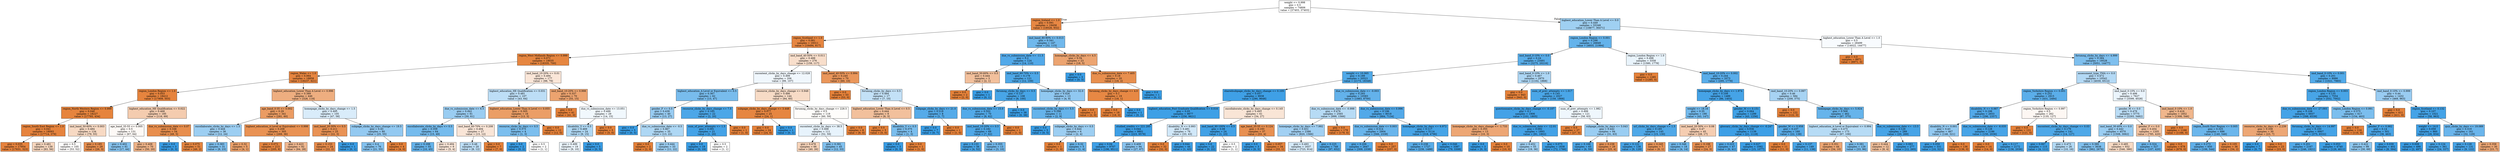 digraph Tree {
node [shape=box, style="filled", color="black"] ;
0 [label="weight <= 0.998\ngini = 0.5\nsamples = 74806\nvalue = [37403, 37403]", fillcolor="#e5813900"] ;
1 [label="region_Ireland <= 1.0\ngini = 0.091\nsamples = 19458\nvalue = [18526, 932]", fillcolor="#e58139f2"] ;
0 -> 1 [labeldistance=2.5, labelangle=45, headlabel="True"] ;
2 [label="region_Scotland <= 1.0\ngini = 0.081\nsamples = 19311\nvalue = [18494, 817]", fillcolor="#e58139f4"] ;
1 -> 2 ;
3 [label="region_West Midlands Region <= 0.999\ngini = 0.071\nsamples = 19035\nvalue = [18335, 700]", fillcolor="#e58139f5"] ;
2 -> 3 ;
4 [label="region_Wales <= 1.0\ngini = 0.064\nsamples = 18858\nvalue = [18237, 621]", fillcolor="#e58139f6"] ;
3 -> 4 ;
5 [label="region_London Region <= 1.0\ngini = 0.053\nsamples = 18412\nvalue = [17909, 503]", fillcolor="#e58139f8"] ;
4 -> 5 ;
6 [label="region_North Western Region <= 0.999\ngini = 0.046\nsamples = 18227\nvalue = [17793, 434]", fillcolor="#e58139f9"] ;
5 -> 6 ;
7 [label="region_South East Region <= 1.0\ngini = 0.041\nsamples = 18093\nvalue = [17714, 379]", fillcolor="#e58139fa"] ;
6 -> 7 ;
8 [label="gini = 0.035\nsamples = 17954\nvalue = [17631, 323]", fillcolor="#e58139fa"] ;
7 -> 8 ;
9 [label="gini = 0.481\nsamples = 139\nvalue = [83, 56]", fillcolor="#e5813953"] ;
7 -> 9 ;
10 [label="imd_band_50-60% <= 0.003\ngini = 0.484\nsamples = 134\nvalue = [79, 55]", fillcolor="#e581394d"] ;
6 -> 10 ;
11 [label="gini = 0.5\nsamples = 105\nvalue = [53, 52]", fillcolor="#e5813905"] ;
10 -> 11 ;
12 [label="gini = 0.185\nsamples = 29\nvalue = [26, 3]", fillcolor="#e58139e2"] ;
10 -> 12 ;
13 [label="highest_education_HE Qualification <= 0.022\ngini = 0.468\nsamples = 185\nvalue = [116, 69]", fillcolor="#e5813967"] ;
5 -> 13 ;
14 [label="age_band_35-55 <= 0.005\ngini = 0.5\nsamples = 131\nvalue = [67, 64]", fillcolor="#e581390b"] ;
13 -> 14 ;
15 [label="gini = 0.402\nsamples = 61\nvalue = [17, 44]", fillcolor="#399de59c"] ;
14 -> 15 ;
16 [label="gini = 0.408\nsamples = 70\nvalue = [50, 20]", fillcolor="#e5813999"] ;
14 -> 16 ;
17 [label="due_vs_submission_date <= 0.07\ngini = 0.168\nsamples = 54\nvalue = [49, 5]", fillcolor="#e58139e5"] ;
13 -> 17 ;
18 [label="gini = 0.0\nsamples = 3\nvalue = [0, 3]", fillcolor="#399de5ff"] ;
17 -> 18 ;
19 [label="gini = 0.075\nsamples = 51\nvalue = [49, 2]", fillcolor="#e58139f5"] ;
17 -> 19 ;
20 [label="highest_education_Lower Than A Level <= 0.996\ngini = 0.389\nsamples = 446\nvalue = [328, 118]", fillcolor="#e58139a3"] ;
4 -> 20 ;
21 [label="age_band_0-35 <= 0.002\ngini = 0.29\nsamples = 341\nvalue = [281, 60]", fillcolor="#e58139c9"] ;
20 -> 21 ;
22 [label="oucollaborate_clicks_by_days <= 1.5\ngini = 0.444\nsamples = 36\nvalue = [12, 24]", fillcolor="#399de57f"] ;
21 -> 22 ;
23 [label="gini = 0.383\nsamples = 31\nvalue = [8, 23]", fillcolor="#399de5a6"] ;
22 -> 23 ;
24 [label="gini = 0.32\nsamples = 5\nvalue = [4, 1]", fillcolor="#e58139bf"] ;
22 -> 24 ;
25 [label="highest_education_A Level or Equivalent <= 0.998\ngini = 0.208\nsamples = 305\nvalue = [269, 36]", fillcolor="#e58139dd"] ;
21 -> 25 ;
26 [label="gini = 0.072\nsamples = 213\nvalue = [205, 8]", fillcolor="#e58139f5"] ;
25 -> 26 ;
27 [label="gini = 0.423\nsamples = 92\nvalue = [64, 28]", fillcolor="#e581398f"] ;
25 -> 27 ;
28 [label="homepage_clicks_by_days_change <= 1.5\ngini = 0.495\nsamples = 105\nvalue = [47, 58]", fillcolor="#399de530"] ;
20 -> 28 ;
29 [label="imd_band_20-30% <= 0.5\ngini = 0.211\nsamples = 25\nvalue = [22, 3]", fillcolor="#e58139dc"] ;
28 -> 29 ;
30 [label="gini = 0.153\nsamples = 24\nvalue = [22, 2]", fillcolor="#e58139e8"] ;
29 -> 30 ;
31 [label="gini = 0.0\nsamples = 1\nvalue = [0, 1]", fillcolor="#399de5ff"] ;
29 -> 31 ;
32 [label="subpage_clicks_by_days_change <= 19.5\ngini = 0.43\nsamples = 80\nvalue = [25, 55]", fillcolor="#399de58b"] ;
28 -> 32 ;
33 [label="gini = 0.4\nsamples = 76\nvalue = [21, 55]", fillcolor="#399de59e"] ;
32 -> 33 ;
34 [label="gini = 0.0\nsamples = 4\nvalue = [4, 0]", fillcolor="#e58139ff"] ;
32 -> 34 ;
35 [label="imd_band_10-20% <= 0.01\ngini = 0.494\nsamples = 177\nvalue = [98, 79]", fillcolor="#e5813931"] ;
3 -> 35 ;
36 [label="highest_education_HE Qualification <= 0.031\ngini = 0.481\nsamples = 107\nvalue = [43, 64]", fillcolor="#399de554"] ;
35 -> 36 ;
37 [label="due_vs_submission_date <= 6.5\ngini = 0.442\nsamples = 91\nvalue = [30, 61]", fillcolor="#399de582"] ;
36 -> 37 ;
38 [label="oucollaborate_clicks_by_days <= 0.5\ngini = 0.359\nsamples = 64\nvalue = [15, 49]", fillcolor="#399de5b1"] ;
37 -> 38 ;
39 [label="gini = 0.298\nsamples = 55\nvalue = [10, 45]", fillcolor="#399de5c6"] ;
38 -> 39 ;
40 [label="gini = 0.494\nsamples = 9\nvalue = [5, 4]", fillcolor="#e5813933"] ;
38 -> 40 ;
41 [label="imd_band_60-70% <= 0.208\ngini = 0.494\nsamples = 27\nvalue = [15, 12]", fillcolor="#e5813933"] ;
37 -> 41 ;
42 [label="gini = 0.48\nsamples = 20\nvalue = [8, 12]", fillcolor="#399de555"] ;
41 -> 42 ;
43 [label="gini = 0.0\nsamples = 7\nvalue = [7, 0]", fillcolor="#e58139ff"] ;
41 -> 43 ;
44 [label="highest_education_Lower Than A Level <= 0.055\ngini = 0.305\nsamples = 16\nvalue = [13, 3]", fillcolor="#e58139c4"] ;
36 -> 44 ;
45 [label="resource_clicks_by_days <= 0.5\ngini = 0.375\nsamples = 4\nvalue = [1, 3]", fillcolor="#399de5aa"] ;
44 -> 45 ;
46 [label="gini = 0.0\nsamples = 2\nvalue = [0, 2]", fillcolor="#399de5ff"] ;
45 -> 46 ;
47 [label="gini = 0.5\nsamples = 2\nvalue = [1, 1]", fillcolor="#e5813900"] ;
45 -> 47 ;
48 [label="gini = 0.0\nsamples = 12\nvalue = [12, 0]", fillcolor="#e58139ff"] ;
44 -> 48 ;
49 [label="imd_band_10-20% <= 0.998\ngini = 0.337\nsamples = 70\nvalue = [55, 15]", fillcolor="#e58139b9"] ;
35 -> 49 ;
50 [label="gini = 0.0\nsamples = 41\nvalue = [41, 0]", fillcolor="#e58139ff"] ;
49 -> 50 ;
51 [label="due_vs_submission_date <= 13.051\ngini = 0.499\nsamples = 29\nvalue = [14, 15]", fillcolor="#399de511"] ;
49 -> 51 ;
52 [label="disability_Y <= 0.5\ngini = 0.469\nsamples = 24\nvalue = [9, 15]", fillcolor="#399de566"] ;
51 -> 52 ;
53 [label="gini = 0.499\nsamples = 19\nvalue = [9, 10]", fillcolor="#399de519"] ;
52 -> 53 ;
54 [label="gini = 0.0\nsamples = 5\nvalue = [0, 5]", fillcolor="#399de5ff"] ;
52 -> 54 ;
55 [label="gini = 0.0\nsamples = 5\nvalue = [5, 0]", fillcolor="#e58139ff"] ;
51 -> 55 ;
56 [label="imd_band_40-50% <= 0.011\ngini = 0.488\nsamples = 276\nvalue = [159, 117]", fillcolor="#e5813943"] ;
2 -> 56 ;
57 [label="oucontent_clicks_by_days_change <= 12.028\ngini = 0.499\nsamples = 206\nvalue = [99, 107]", fillcolor="#399de513"] ;
56 -> 57 ;
58 [label="highest_education_A Level or Equivalent <= 0.5\ngini = 0.367\nsamples = 62\nvalue = [15, 47]", fillcolor="#399de5ae"] ;
57 -> 58 ;
59 [label="gender_F <= 0.5\ngini = 0.439\nsamples = 40\nvalue = [13, 27]", fillcolor="#399de584"] ;
58 -> 59 ;
60 [label="gini = 0.0\nsamples = 5\nvalue = [0, 5]", fillcolor="#399de5ff"] ;
59 -> 60 ;
61 [label="due_vs_submission_date <= -0.5\ngini = 0.467\nsamples = 35\nvalue = [13, 22]", fillcolor="#399de568"] ;
59 -> 61 ;
62 [label="gini = 0.0\nsamples = 2\nvalue = [2, 0]", fillcolor="#e58139ff"] ;
61 -> 62 ;
63 [label="gini = 0.444\nsamples = 33\nvalue = [11, 22]", fillcolor="#399de57f"] ;
61 -> 63 ;
64 [label="resource_clicks_by_days_change <= 7.5\ngini = 0.165\nsamples = 22\nvalue = [2, 20]", fillcolor="#399de5e6"] ;
58 -> 64 ;
65 [label="num_of_prev_attempts <= 1.5\ngini = 0.091\nsamples = 21\nvalue = [1, 20]", fillcolor="#399de5f2"] ;
64 -> 65 ;
66 [label="gini = 0.0\nsamples = 19\nvalue = [0, 19]", fillcolor="#399de5ff"] ;
65 -> 66 ;
67 [label="gini = 0.5\nsamples = 2\nvalue = [1, 1]", fillcolor="#e5813900"] ;
65 -> 67 ;
68 [label="gini = 0.0\nsamples = 1\nvalue = [1, 0]", fillcolor="#e58139ff"] ;
64 -> 68 ;
69 [label="resource_clicks_by_days_change <= 0.948\ngini = 0.486\nsamples = 144\nvalue = [84, 60]", fillcolor="#e5813949"] ;
57 -> 69 ;
70 [label="subpage_clicks_by_days_change <= 3.448\ngini = 0.077\nsamples = 25\nvalue = [24, 1]", fillcolor="#e58139f4"] ;
69 -> 70 ;
71 [label="gini = 0.0\nsamples = 24\nvalue = [24, 0]", fillcolor="#e58139ff"] ;
70 -> 71 ;
72 [label="gini = 0.0\nsamples = 1\nvalue = [0, 1]", fillcolor="#399de5ff"] ;
70 -> 72 ;
73 [label="forumng_clicks_by_days_change <= 228.5\ngini = 0.5\nsamples = 119\nvalue = [60, 59]", fillcolor="#e5813904"] ;
69 -> 73 ;
74 [label="oucontent_clicks_by_days <= 38.5\ngini = 0.498\nsamples = 111\nvalue = [52, 59]", fillcolor="#399de51e"] ;
73 -> 74 ;
75 [label="gini = 0.478\nsamples = 66\nvalue = [40, 26]", fillcolor="#e5813959"] ;
74 -> 75 ;
76 [label="gini = 0.391\nsamples = 45\nvalue = [12, 33]", fillcolor="#399de5a2"] ;
74 -> 76 ;
77 [label="gini = 0.0\nsamples = 8\nvalue = [8, 0]", fillcolor="#e58139ff"] ;
73 -> 77 ;
78 [label="imd_band_40-50% <= 0.994\ngini = 0.245\nsamples = 70\nvalue = [60, 10]", fillcolor="#e58139d4"] ;
56 -> 78 ;
79 [label="gini = 0.0\nsamples = 53\nvalue = [53, 0]", fillcolor="#e58139ff"] ;
78 -> 79 ;
80 [label="forumng_clicks_by_days <= 0.5\ngini = 0.484\nsamples = 17\nvalue = [7, 10]", fillcolor="#399de54d"] ;
78 -> 80 ;
81 [label="highest_education_Lower Than A Level <= 0.5\ngini = 0.444\nsamples = 9\nvalue = [6, 3]", fillcolor="#e581397f"] ;
80 -> 81 ;
82 [label="gini = 0.0\nsamples = 5\nvalue = [5, 0]", fillcolor="#e58139ff"] ;
81 -> 82 ;
83 [label="disability_Y <= 0.5\ngini = 0.375\nsamples = 4\nvalue = [1, 3]", fillcolor="#399de5aa"] ;
81 -> 83 ;
84 [label="gini = 0.0\nsamples = 3\nvalue = [0, 3]", fillcolor="#399de5ff"] ;
83 -> 84 ;
85 [label="gini = 0.0\nsamples = 1\nvalue = [1, 0]", fillcolor="#e58139ff"] ;
83 -> 85 ;
86 [label="subpage_clicks_by_days <= 21.0\ngini = 0.219\nsamples = 8\nvalue = [1, 7]", fillcolor="#399de5db"] ;
80 -> 86 ;
87 [label="gini = 0.0\nsamples = 7\nvalue = [0, 7]", fillcolor="#399de5ff"] ;
86 -> 87 ;
88 [label="gini = 0.0\nsamples = 1\nvalue = [1, 0]", fillcolor="#e58139ff"] ;
86 -> 88 ;
89 [label="imd_band_80-90% <= 0.013\ngini = 0.341\nsamples = 147\nvalue = [32, 115]", fillcolor="#399de5b8"] ;
1 -> 89 ;
90 [label="due_vs_submission_date <= -11.5\ngini = 0.2\nsamples = 124\nvalue = [14, 110]", fillcolor="#399de5df"] ;
89 -> 90 ;
91 [label="imd_band_50-60% <= 0.5\ngini = 0.444\nsamples = 3\nvalue = [2, 1]", fillcolor="#e581397f"] ;
90 -> 91 ;
92 [label="gini = 0.0\nsamples = 2\nvalue = [2, 0]", fillcolor="#e58139ff"] ;
91 -> 92 ;
93 [label="gini = 0.0\nsamples = 1\nvalue = [0, 1]", fillcolor="#399de5ff"] ;
91 -> 93 ;
94 [label="imd_band_60-70% <= 0.5\ngini = 0.179\nsamples = 121\nvalue = [12, 109]", fillcolor="#399de5e3"] ;
90 -> 94 ;
95 [label="forumng_clicks_by_days <= 0.5\ngini = 0.137\nsamples = 108\nvalue = [8, 100]", fillcolor="#399de5eb"] ;
94 -> 95 ;
96 [label="due_vs_submission_date <= 15.0\ngini = 0.202\nsamples = 70\nvalue = [8, 62]", fillcolor="#399de5de"] ;
95 -> 96 ;
97 [label="imd_band_10-20% <= 0.5\ngini = 0.182\nsamples = 69\nvalue = [7, 62]", fillcolor="#399de5e2"] ;
96 -> 97 ;
98 [label="gini = 0.133\nsamples = 56\nvalue = [4, 52]", fillcolor="#399de5eb"] ;
97 -> 98 ;
99 [label="gini = 0.355\nsamples = 13\nvalue = [3, 10]", fillcolor="#399de5b3"] ;
97 -> 99 ;
100 [label="gini = 0.0\nsamples = 1\nvalue = [1, 0]", fillcolor="#e58139ff"] ;
96 -> 100 ;
101 [label="gini = 0.0\nsamples = 38\nvalue = [0, 38]", fillcolor="#399de5ff"] ;
95 -> 101 ;
102 [label="homepage_clicks_by_days <= 32.0\ngini = 0.426\nsamples = 13\nvalue = [4, 9]", fillcolor="#399de58e"] ;
94 -> 102 ;
103 [label="oucontent_clicks_by_days <= 5.5\ngini = 0.298\nsamples = 11\nvalue = [2, 9]", fillcolor="#399de5c6"] ;
102 -> 103 ;
104 [label="gini = 0.0\nsamples = 5\nvalue = [0, 5]", fillcolor="#399de5ff"] ;
103 -> 104 ;
105 [label="subpage_clicks_by_days <= 0.5\ngini = 0.444\nsamples = 6\nvalue = [2, 4]", fillcolor="#399de57f"] ;
103 -> 105 ;
106 [label="gini = 0.0\nsamples = 1\nvalue = [1, 0]", fillcolor="#e58139ff"] ;
105 -> 106 ;
107 [label="gini = 0.32\nsamples = 5\nvalue = [1, 4]", fillcolor="#399de5bf"] ;
105 -> 107 ;
108 [label="gini = 0.0\nsamples = 2\nvalue = [2, 0]", fillcolor="#e58139ff"] ;
102 -> 108 ;
109 [label="homepage_clicks_by_days <= 4.5\ngini = 0.34\nsamples = 23\nvalue = [18, 5]", fillcolor="#e58139b8"] ;
89 -> 109 ;
110 [label="gini = 0.0\nsamples = 3\nvalue = [0, 3]", fillcolor="#399de5ff"] ;
109 -> 110 ;
111 [label="due_vs_submission_date <= 7.405\ngini = 0.18\nsamples = 20\nvalue = [18, 2]", fillcolor="#e58139e3"] ;
109 -> 111 ;
112 [label="forumng_clicks_by_days_change <= 4.0\ngini = 0.1\nsamples = 19\nvalue = [18, 1]", fillcolor="#e58139f1"] ;
111 -> 112 ;
113 [label="gini = 0.0\nsamples = 18\nvalue = [18, 0]", fillcolor="#e58139ff"] ;
112 -> 113 ;
114 [label="gini = 0.0\nsamples = 1\nvalue = [0, 1]", fillcolor="#399de5ff"] ;
112 -> 114 ;
115 [label="gini = 0.0\nsamples = 1\nvalue = [0, 1]", fillcolor="#399de5ff"] ;
111 -> 115 ;
116 [label="highest_education_Lower Than A Level <= 0.0\ngini = 0.449\nsamples = 55348\nvalue = [18877, 36471]", fillcolor="#399de57b"] ;
0 -> 116 [labeldistance=2.5, labelangle=-45, headlabel="False"] ;
117 [label="region_London Region <= 0.001\ngini = 0.296\nsamples = 26849\nvalue = [4855, 21994]", fillcolor="#399de5c7"] ;
116 -> 117 ;
118 [label="imd_band_0-10% <= 0.0\ngini = 0.24\nsamples = 23491\nvalue = [3275, 20216]", fillcolor="#399de5d6"] ;
117 -> 118 ;
119 [label="weight <= 10.065\ngini = 0.189\nsamples = 20521\nvalue = [2173, 18348]", fillcolor="#399de5e1"] ;
118 -> 119 ;
120 [label="sharedsubpage_clicks_by_days_change <= 0.105\ngini = 0.057\nsamples = 9938\nvalue = [290, 9648]", fillcolor="#399de5f7"] ;
119 -> 120 ;
121 [label="highest_education_Post Graduate Qualification <= 0.016\ngini = 0.05\nsamples = 9877\nvalue = [256, 9621]", fillcolor="#399de5f8"] ;
120 -> 121 ;
122 [label="studied_credits <= 221.285\ngini = 0.044\nsamples = 9801\nvalue = [223, 9578]", fillcolor="#399de5f9"] ;
121 -> 122 ;
123 [label="gini = 0.04\nsamples = 9707\nvalue = [196, 9511]", fillcolor="#399de5fa"] ;
122 -> 123 ;
124 [label="gini = 0.409\nsamples = 94\nvalue = [27, 67]", fillcolor="#399de598"] ;
122 -> 124 ;
125 [label="disability_N <= 0.993\ngini = 0.491\nsamples = 76\nvalue = [33, 43]", fillcolor="#399de53b"] ;
121 -> 125 ;
126 [label="gini = 0.0\nsamples = 32\nvalue = [32, 0]", fillcolor="#e58139ff"] ;
125 -> 126 ;
127 [label="gini = 0.044\nsamples = 44\nvalue = [1, 43]", fillcolor="#399de5f9"] ;
125 -> 127 ;
128 [label="oucollaborate_clicks_by_days_change <= 0.145\ngini = 0.493\nsamples = 61\nvalue = [34, 27]", fillcolor="#e5813934"] ;
120 -> 128 ;
129 [label="imd_band_90-100% <= 0.5\ngini = 0.08\nsamples = 24\nvalue = [1, 23]", fillcolor="#399de5f4"] ;
128 -> 129 ;
130 [label="gini = 0.0\nsamples = 22\nvalue = [0, 22]", fillcolor="#399de5ff"] ;
129 -> 130 ;
131 [label="gini = 0.5\nsamples = 2\nvalue = [1, 1]", fillcolor="#e5813900"] ;
129 -> 131 ;
132 [label="age_band_35-55 <= 0.124\ngini = 0.193\nsamples = 37\nvalue = [33, 4]", fillcolor="#e58139e0"] ;
128 -> 132 ;
133 [label="gini = 0.0\nsamples = 3\nvalue = [0, 3]", fillcolor="#399de5ff"] ;
132 -> 133 ;
134 [label="gini = 0.057\nsamples = 34\nvalue = [33, 1]", fillcolor="#e58139f7"] ;
132 -> 134 ;
135 [label="due_vs_submission_date <= -0.003\ngini = 0.293\nsamples = 10583\nvalue = [1883, 8700]", fillcolor="#399de5c8"] ;
119 -> 135 ;
136 [label="due_vs_submission_date <= -0.998\ngini = 0.476\nsamples = 2565\nvalue = [999, 1566]", fillcolor="#399de55c"] ;
135 -> 136 ;
137 [label="homepage_clicks_by_days <= 7.992\ngini = 0.451\nsamples = 2386\nvalue = [820, 1566]", fillcolor="#399de579"] ;
136 -> 137 ;
138 [label="gini = 0.493\nsamples = 1637\nvalue = [723, 914]", fillcolor="#399de535"] ;
137 -> 138 ;
139 [label="gini = 0.225\nsamples = 749\nvalue = [97, 652]", fillcolor="#399de5d9"] ;
137 -> 139 ;
140 [label="gini = 0.0\nsamples = 179\nvalue = [179, 0]", fillcolor="#e58139ff"] ;
136 -> 140 ;
141 [label="due_vs_submission_date <= 0.996\ngini = 0.196\nsamples = 8018\nvalue = [884, 7134]", fillcolor="#399de5df"] ;
135 -> 141 ;
142 [label="due_vs_submission_date <= 0.003\ngini = 0.314\nsamples = 2904\nvalue = [566, 2338]", fillcolor="#399de5c1"] ;
141 -> 142 ;
143 [label="gini = 0.206\nsamples = 2647\nvalue = [309, 2338]", fillcolor="#399de5dd"] ;
142 -> 143 ;
144 [label="gini = 0.0\nsamples = 257\nvalue = [257, 0]", fillcolor="#e58139ff"] ;
142 -> 144 ;
145 [label="homepage_clicks_by_days <= 6.972\ngini = 0.117\nsamples = 5114\nvalue = [318, 4796]", fillcolor="#399de5ee"] ;
141 -> 145 ;
146 [label="gini = 0.238\nsamples = 1727\nvalue = [239, 1488]", fillcolor="#399de5d6"] ;
145 -> 146 ;
147 [label="gini = 0.046\nsamples = 3387\nvalue = [79, 3308]", fillcolor="#399de5f9"] ;
145 -> 147 ;
148 [label="imd_band_0-10% <= 1.0\ngini = 0.467\nsamples = 2970\nvalue = [1102, 1868]", fillcolor="#399de569"] ;
118 -> 148 ;
149 [label="gini = 0.0\nsamples = 943\nvalue = [943, 0]", fillcolor="#e58139ff"] ;
148 -> 149 ;
150 [label="num_of_prev_attempts <= 1.017\ngini = 0.145\nsamples = 2027\nvalue = [159, 1868]", fillcolor="#399de5e9"] ;
148 -> 150 ;
151 [label="questionnaire_clicks_by_days_change <= -0.107\ngini = 0.1\nsamples = 1906\nvalue = [101, 1805]", fillcolor="#399de5f1"] ;
150 -> 151 ;
152 [label="homepage_clicks_by_days_change <= -1.733\ngini = 0.355\nsamples = 13\nvalue = [10, 3]", fillcolor="#e58139b3"] ;
151 -> 152 ;
153 [label="gini = 0.0\nsamples = 3\nvalue = [0, 3]", fillcolor="#399de5ff"] ;
152 -> 153 ;
154 [label="gini = 0.0\nsamples = 10\nvalue = [10, 0]", fillcolor="#e58139ff"] ;
152 -> 154 ;
155 [label="due_vs_submission_date <= -12.01\ngini = 0.092\nsamples = 1893\nvalue = [91, 1802]", fillcolor="#399de5f2"] ;
151 -> 155 ;
156 [label="gini = 0.452\nsamples = 55\nvalue = [19, 36]", fillcolor="#399de578"] ;
155 -> 156 ;
157 [label="gini = 0.075\nsamples = 1838\nvalue = [72, 1766]", fillcolor="#399de5f5"] ;
155 -> 157 ;
158 [label="num_of_prev_attempts <= 1.982\ngini = 0.499\nsamples = 121\nvalue = [58, 63]", fillcolor="#399de514"] ;
150 -> 158 ;
159 [label="gini = 0.0\nsamples = 27\nvalue = [27, 0]", fillcolor="#e58139ff"] ;
158 -> 159 ;
160 [label="subpage_clicks_by_days <= 5.043\ngini = 0.442\nsamples = 94\nvalue = [31, 63]", fillcolor="#399de582"] ;
158 -> 160 ;
161 [label="gini = 0.168\nsamples = 65\nvalue = [6, 59]", fillcolor="#399de5e5"] ;
160 -> 161 ;
162 [label="gini = 0.238\nsamples = 29\nvalue = [25, 4]", fillcolor="#e58139d6"] ;
160 -> 162 ;
163 [label="region_London Region <= 1.0\ngini = 0.498\nsamples = 3358\nvalue = [1580, 1778]", fillcolor="#399de51c"] ;
117 -> 163 ;
164 [label="gini = 0.0\nsamples = 1285\nvalue = [1285, 0]", fillcolor="#e58139ff"] ;
163 -> 164 ;
165 [label="imd_band_10-20% <= 0.002\ngini = 0.244\nsamples = 2073\nvalue = [295, 1778]", fillcolor="#399de5d5"] ;
163 -> 165 ;
166 [label="homepage_clicks_by_days <= 1.974\ngini = 0.109\nsamples = 1489\nvalue = [86, 1403]", fillcolor="#399de5ef"] ;
165 -> 166 ;
167 [label="weight <= 18.16\ngini = 0.35\nsamples = 190\nvalue = [43, 147]", fillcolor="#399de5b4"] ;
166 -> 167 ;
168 [label="url_clicks_by_days_change <= 1.5\ngini = 0.185\nsamples = 145\nvalue = [15, 130]", fillcolor="#399de5e2"] ;
167 -> 168 ;
169 [label="gini = 0.122\nsamples = 138\nvalue = [9, 129]", fillcolor="#399de5ed"] ;
168 -> 169 ;
170 [label="gini = 0.245\nsamples = 7\nvalue = [6, 1]", fillcolor="#e58139d4"] ;
168 -> 170 ;
171 [label="imd_band_20-30% <= 0.08\ngini = 0.47\nsamples = 45\nvalue = [28, 17]", fillcolor="#e5813964"] ;
167 -> 171 ;
172 [label="gini = 0.346\nsamples = 18\nvalue = [4, 14]", fillcolor="#399de5b6"] ;
171 -> 172 ;
173 [label="gini = 0.198\nsamples = 27\nvalue = [24, 3]", fillcolor="#e58139df"] ;
171 -> 173 ;
174 [label="gender_M <= 0.151\ngini = 0.064\nsamples = 1299\nvalue = [43, 1256]", fillcolor="#399de5f6"] ;
166 -> 174 ;
175 [label="glossary_clicks_by_days_change <= -0.247\ngini = 0.036\nsamples = 1139\nvalue = [21, 1118]", fillcolor="#399de5fa"] ;
174 -> 175 ;
176 [label="gini = 0.223\nsamples = 47\nvalue = [6, 41]", fillcolor="#399de5da"] ;
175 -> 176 ;
177 [label="gini = 0.027\nsamples = 1092\nvalue = [15, 1077]", fillcolor="#399de5fb"] ;
175 -> 177 ;
178 [label="gender_M <= 0.958\ngini = 0.237\nsamples = 160\nvalue = [22, 138]", fillcolor="#399de5d6"] ;
174 -> 178 ;
179 [label="gini = 0.0\nsamples = 11\nvalue = [11, 0]", fillcolor="#e58139ff"] ;
178 -> 179 ;
180 [label="gini = 0.137\nsamples = 149\nvalue = [11, 138]", fillcolor="#399de5eb"] ;
178 -> 180 ;
181 [label="imd_band_10-20% <= 0.997\ngini = 0.46\nsamples = 584\nvalue = [209, 375]", fillcolor="#399de571"] ;
165 -> 181 ;
182 [label="gini = 0.0\nsamples = 122\nvalue = [122, 0]", fillcolor="#e58139ff"] ;
181 -> 182 ;
183 [label="homepage_clicks_by_days <= 5.924\ngini = 0.306\nsamples = 462\nvalue = [87, 375]", fillcolor="#399de5c4"] ;
181 -> 183 ;
184 [label="highest_education_A Level or Equivalent <= 0.994\ngini = 0.475\nsamples = 173\nvalue = [67, 106]", fillcolor="#399de55e"] ;
183 -> 184 ;
185 [label="gini = 0.351\nsamples = 44\nvalue = [34, 10]", fillcolor="#e58139b4"] ;
184 -> 185 ;
186 [label="gini = 0.381\nsamples = 129\nvalue = [33, 96]", fillcolor="#399de5a7"] ;
184 -> 186 ;
187 [label="due_vs_submission_date <= -13.5\ngini = 0.129\nsamples = 289\nvalue = [20, 269]", fillcolor="#399de5ec"] ;
183 -> 187 ;
188 [label="gini = 0.444\nsamples = 12\nvalue = [8, 4]", fillcolor="#e581397f"] ;
187 -> 188 ;
189 [label="gini = 0.083\nsamples = 277\nvalue = [12, 265]", fillcolor="#399de5f3"] ;
187 -> 189 ;
190 [label="highest_education_Lower Than A Level <= 1.0\ngini = 0.5\nsamples = 28499\nvalue = [14022, 14477]", fillcolor="#399de508"] ;
116 -> 190 ;
191 [label="gini = 0.0\nsamples = 8971\nvalue = [8971, 0]", fillcolor="#e58139ff"] ;
190 -> 191 ;
192 [label="forumng_clicks_by_days <= 4.999\ngini = 0.384\nsamples = 19528\nvalue = [5051, 14477]", fillcolor="#399de5a6"] ;
190 -> 192 ;
193 [label="assessment_type_TMA <= 0.0\ngini = 0.472\nsamples = 10542\nvalue = [4030, 6512]", fillcolor="#399de561"] ;
192 -> 193 ;
194 [label="region_Yorkshire Region <= 0.001\ngini = 0.252\nsamples = 2915\nvalue = [431, 2484]", fillcolor="#399de5d3"] ;
193 -> 194 ;
195 [label="disability_N <= 0.987\ngini = 0.198\nsamples = 2653\nvalue = [296, 2357]", fillcolor="#399de5df"] ;
194 -> 195 ;
196 [label="disability_N <= 0.001\ngini = 0.43\nsamples = 467\nvalue = [146, 321]", fillcolor="#399de58b"] ;
195 -> 196 ;
197 [label="gini = 0.059\nsamples = 331\nvalue = [10, 321]", fillcolor="#399de5f7"] ;
196 -> 197 ;
198 [label="gini = 0.0\nsamples = 136\nvalue = [136, 0]", fillcolor="#e58139ff"] ;
196 -> 198 ;
199 [label="due_vs_submission_date <= -6.035\ngini = 0.128\nsamples = 2186\nvalue = [150, 2036]", fillcolor="#399de5ec"] ;
195 -> 199 ;
200 [label="gini = 0.0\nsamples = 14\nvalue = [14, 0]", fillcolor="#e58139ff"] ;
199 -> 200 ;
201 [label="gini = 0.117\nsamples = 2172\nvalue = [136, 2036]", fillcolor="#399de5ee"] ;
199 -> 201 ;
202 [label="region_Yorkshire Region <= 0.997\ngini = 0.5\nsamples = 262\nvalue = [135, 127]", fillcolor="#e581390f"] ;
194 -> 202 ;
203 [label="gini = 0.0\nsamples = 121\nvalue = [121, 0]", fillcolor="#e58139ff"] ;
202 -> 203 ;
204 [label="oucontent_clicks_by_days_change <= 0.03\ngini = 0.179\nsamples = 141\nvalue = [14, 127]", fillcolor="#399de5e3"] ;
202 -> 204 ;
205 [label="gini = 0.067\nsamples = 115\nvalue = [4, 111]", fillcolor="#399de5f6"] ;
204 -> 205 ;
206 [label="gini = 0.473\nsamples = 26\nvalue = [10, 16]", fillcolor="#399de560"] ;
204 -> 206 ;
207 [label="imd_band_0-10% <= 0.0\ngini = 0.498\nsamples = 7627\nvalue = [3599, 4028]", fillcolor="#399de51b"] ;
193 -> 207 ;
208 [label="gender_M <= 0.0\ngini = 0.479\nsamples = 5775\nvalue = [2293, 3482]", fillcolor="#399de557"] ;
207 -> 208 ;
209 [label="imd_band_30-40% <= 0.0\ngini = 0.442\nsamples = 4570\nvalue = [1508, 3062]", fillcolor="#399de581"] ;
208 -> 209 ;
210 [label="gini = 0.389\nsamples = 3638\nvalue = [962, 2676]", fillcolor="#399de5a3"] ;
209 -> 210 ;
211 [label="gini = 0.485\nsamples = 932\nvalue = [546, 386]", fillcolor="#e581394b"] ;
209 -> 211 ;
212 [label="gender_F <= 0.0\ngini = 0.454\nsamples = 1205\nvalue = [785, 420]", fillcolor="#e5813977"] ;
208 -> 212 ;
213 [label="gini = 0.324\nsamples = 527\nvalue = [107, 420]", fillcolor="#399de5be"] ;
212 -> 213 ;
214 [label="gini = 0.0\nsamples = 678\nvalue = [678, 0]", fillcolor="#e58139ff"] ;
212 -> 214 ;
215 [label="imd_band_0-10% <= 1.0\ngini = 0.416\nsamples = 1852\nvalue = [1306, 546]", fillcolor="#e5813994"] ;
207 -> 215 ;
216 [label="gini = 0.0\nsamples = 1166\nvalue = [1166, 0]", fillcolor="#e58139ff"] ;
215 -> 216 ;
217 [label="region_South East Region <= 0.005\ngini = 0.325\nsamples = 686\nvalue = [140, 546]", fillcolor="#399de5be"] ;
215 -> 217 ;
218 [label="gini = 0.273\nsamples = 650\nvalue = [106, 544]", fillcolor="#399de5cd"] ;
217 -> 218 ;
219 [label="gini = 0.105\nsamples = 36\nvalue = [34, 2]", fillcolor="#e58139f0"] ;
217 -> 219 ;
220 [label="imd_band_0-10% <= 0.001\ngini = 0.201\nsamples = 8986\nvalue = [1021, 7965]", fillcolor="#399de5de"] ;
192 -> 220 ;
221 [label="region_London Region <= 0.003\ngini = 0.135\nsamples = 7554\nvalue = [552, 7002]", fillcolor="#399de5eb"] ;
220 -> 221 ;
222 [label="due_vs_submission_date <= -27.093\ngini = 0.108\nsamples = 6937\nvalue = [398, 6539]", fillcolor="#399de5ef"] ;
221 -> 222 ;
223 [label="resource_clicks_by_days <= 2.239\ngini = 0.358\nsamples = 30\nvalue = [23, 7]", fillcolor="#e58139b1"] ;
222 -> 223 ;
224 [label="gini = 0.0\nsamples = 7\nvalue = [0, 7]", fillcolor="#399de5ff"] ;
223 -> 224 ;
225 [label="gini = 0.0\nsamples = 23\nvalue = [23, 0]", fillcolor="#e58139ff"] ;
223 -> 225 ;
226 [label="forumng_clicks_by_days <= 14.997\ngini = 0.103\nsamples = 6907\nvalue = [375, 6532]", fillcolor="#399de5f0"] ;
222 -> 226 ;
227 [label="gini = 0.201\nsamples = 2167\nvalue = [246, 1921]", fillcolor="#399de5de"] ;
226 -> 227 ;
228 [label="gini = 0.053\nsamples = 4740\nvalue = [129, 4611]", fillcolor="#399de5f8"] ;
226 -> 228 ;
229 [label="region_London Region <= 0.991\ngini = 0.375\nsamples = 617\nvalue = [154, 463]", fillcolor="#399de5aa"] ;
221 -> 229 ;
230 [label="gini = 0.0\nsamples = 116\nvalue = [116, 0]", fillcolor="#e58139ff"] ;
229 -> 230 ;
231 [label="gender_F <= 0.982\ngini = 0.14\nsamples = 501\nvalue = [38, 463]", fillcolor="#399de5ea"] ;
229 -> 231 ;
232 [label="gini = 0.422\nsamples = 99\nvalue = [30, 69]", fillcolor="#399de590"] ;
231 -> 232 ;
233 [label="gini = 0.039\nsamples = 402\nvalue = [8, 394]", fillcolor="#399de5fa"] ;
231 -> 233 ;
234 [label="imd_band_0-10% <= 0.999\ngini = 0.44\nsamples = 1432\nvalue = [469, 963]", fillcolor="#399de583"] ;
220 -> 234 ;
235 [label="gini = 0.0\nsamples = 411\nvalue = [411, 0]", fillcolor="#e58139ff"] ;
234 -> 235 ;
236 [label="region_Scotland <= 0.132\ngini = 0.107\nsamples = 1021\nvalue = [58, 963]", fillcolor="#399de5f0"] ;
234 -> 236 ;
237 [label="weight <= 14.0\ngini = 0.059\nsamples = 860\nvalue = [26, 834]", fillcolor="#399de5f7"] ;
236 -> 237 ;
238 [label="gini = 0.008\nsamples = 499\nvalue = [2, 497]", fillcolor="#399de5fe"] ;
237 -> 238 ;
239 [label="gini = 0.124\nsamples = 361\nvalue = [24, 337]", fillcolor="#399de5ed"] ;
237 -> 239 ;
240 [label="quiz_clicks_by_days <= 19.089\ngini = 0.319\nsamples = 161\nvalue = [32, 129]", fillcolor="#399de5c0"] ;
236 -> 240 ;
241 [label="gini = 0.128\nsamples = 131\nvalue = [9, 122]", fillcolor="#399de5ec"] ;
240 -> 241 ;
242 [label="gini = 0.358\nsamples = 30\nvalue = [23, 7]", fillcolor="#e58139b1"] ;
240 -> 242 ;
}